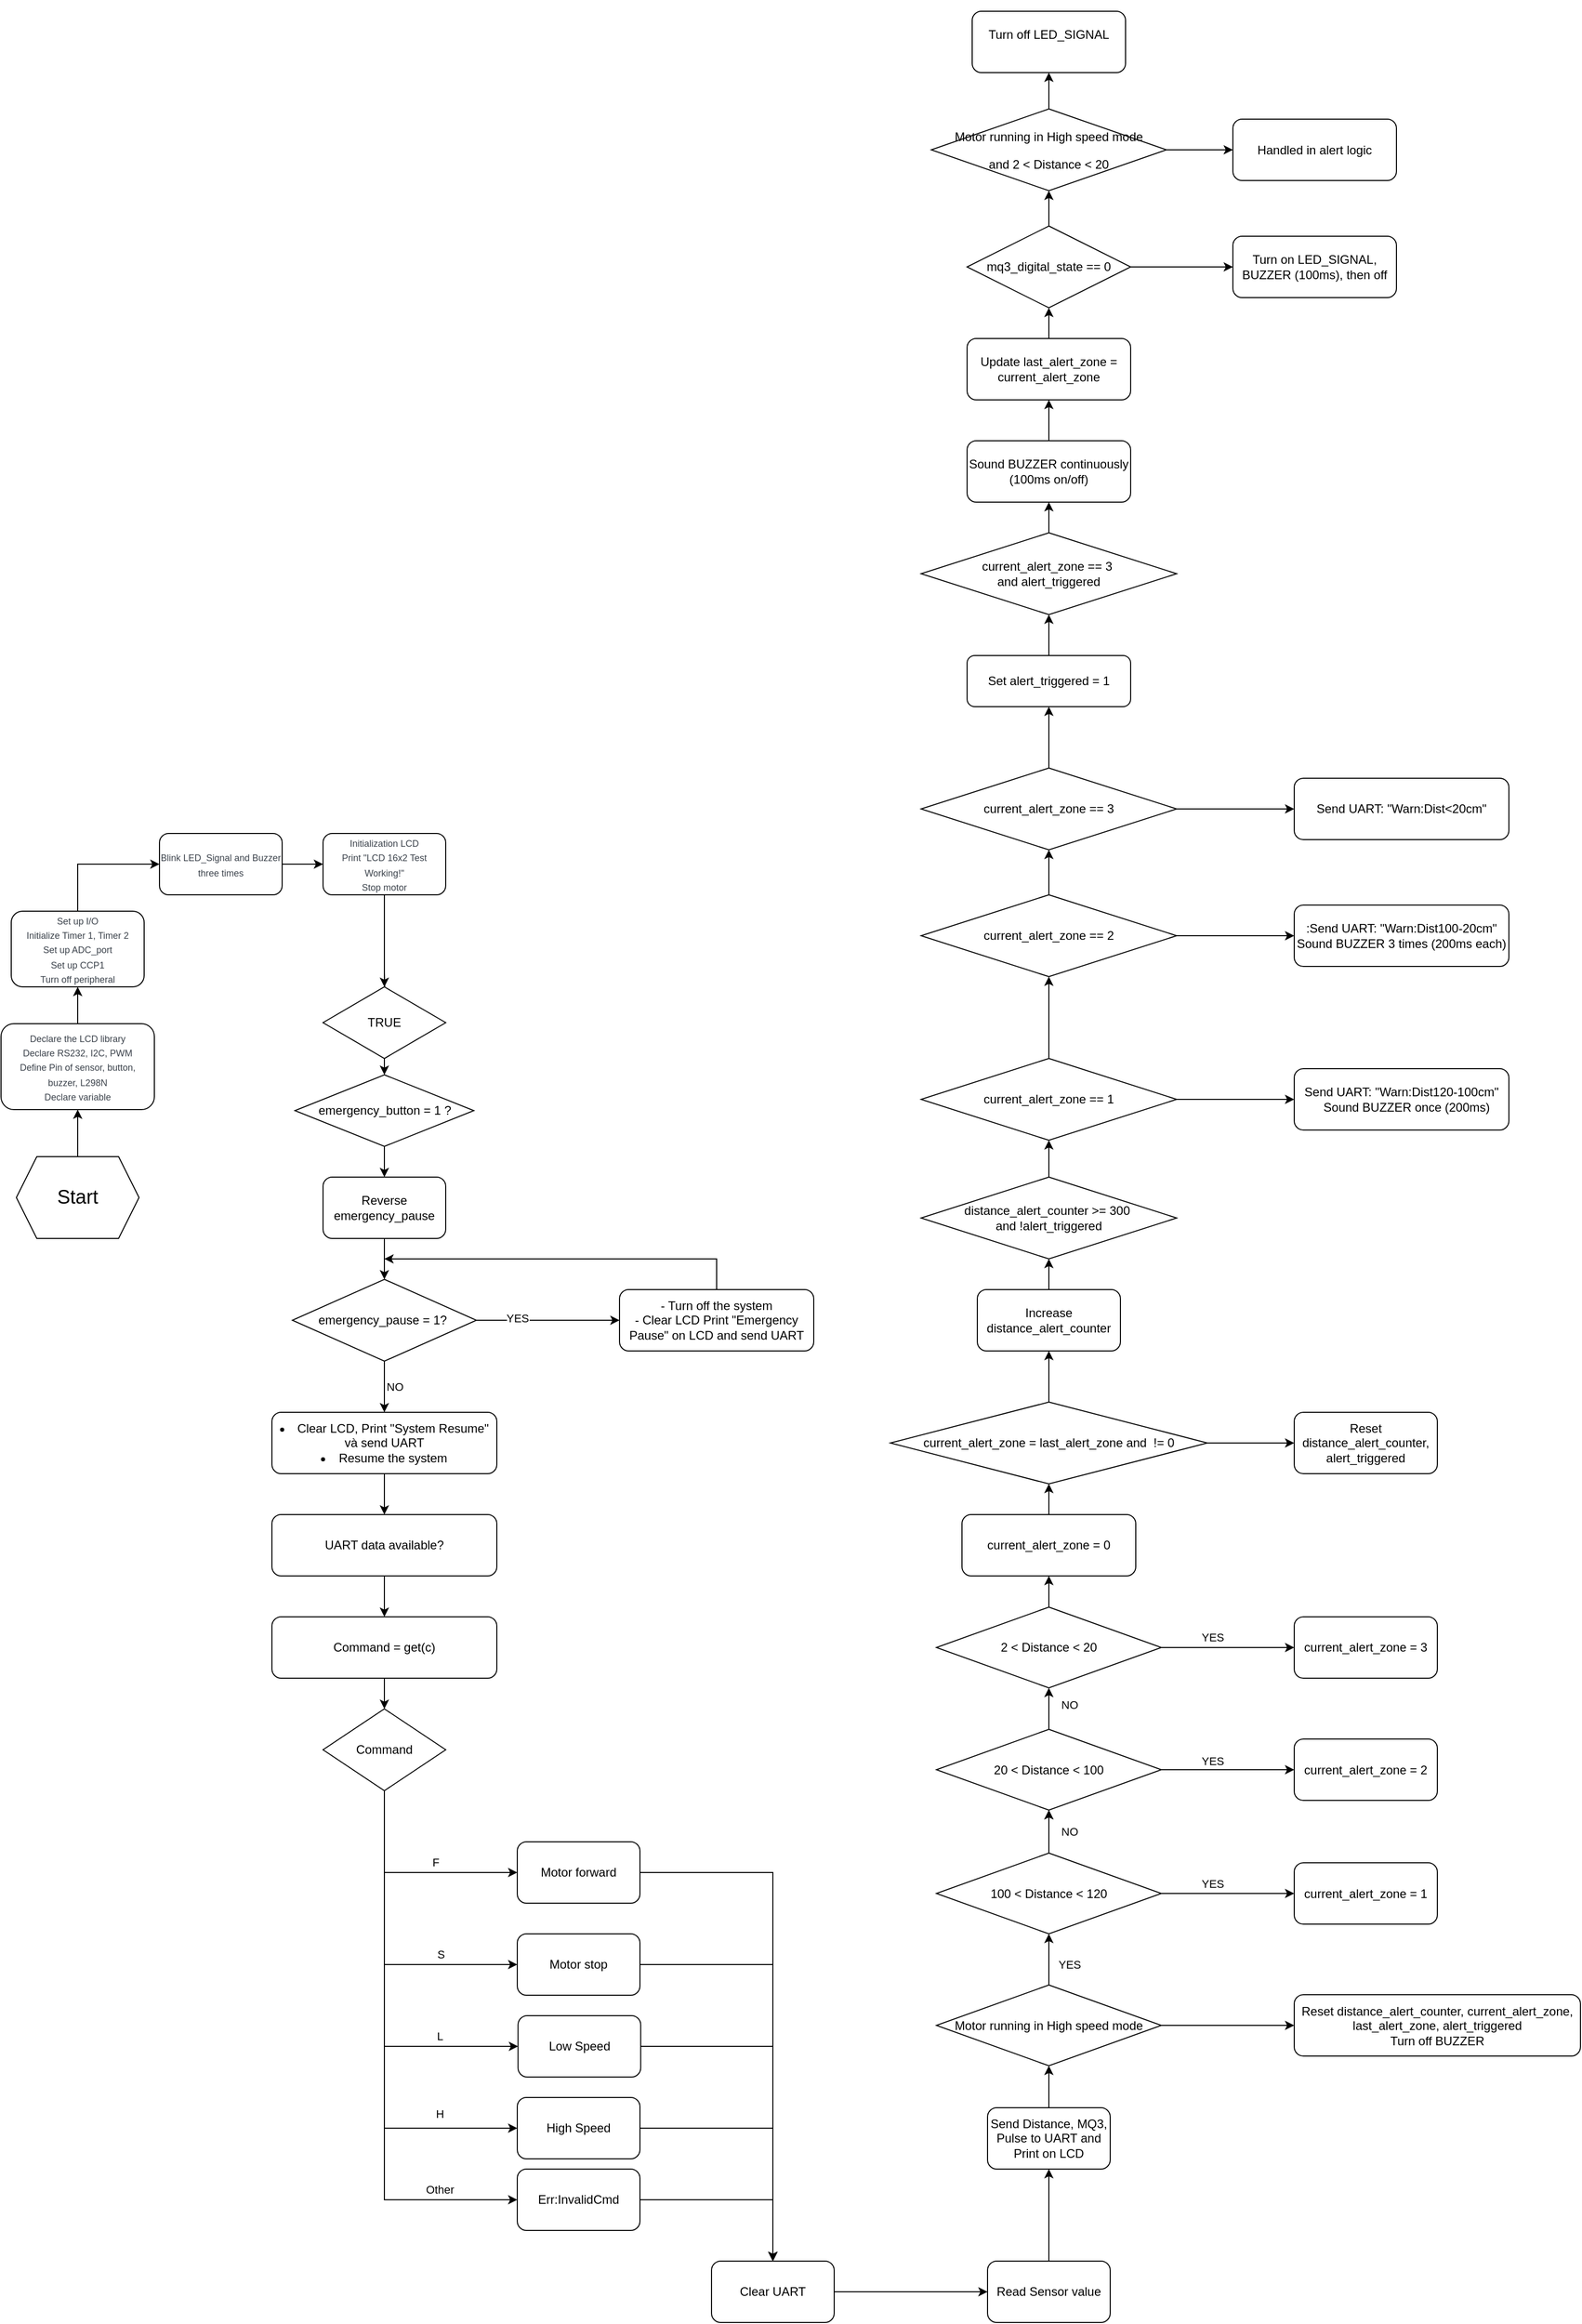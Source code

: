 <mxfile version="27.1.4">
  <diagram id="C5RBs43oDa-KdzZeNtuy" name="Page-1">
    <mxGraphModel dx="1273" dy="1756" grid="1" gridSize="10" guides="1" tooltips="1" connect="1" arrows="1" fold="1" page="1" pageScale="1" pageWidth="827" pageHeight="1169" math="0" shadow="0">
      <root>
        <mxCell id="WIyWlLk6GJQsqaUBKTNV-0" />
        <mxCell id="WIyWlLk6GJQsqaUBKTNV-1" parent="WIyWlLk6GJQsqaUBKTNV-0" />
        <mxCell id="knblfGrgIA1s73M3ITM0-8" value="" style="edgeStyle=orthogonalEdgeStyle;rounded=0;orthogonalLoop=1;jettySize=auto;html=1;" parent="WIyWlLk6GJQsqaUBKTNV-1" source="knblfGrgIA1s73M3ITM0-0" target="knblfGrgIA1s73M3ITM0-2" edge="1">
          <mxGeometry relative="1" as="geometry" />
        </mxCell>
        <mxCell id="knblfGrgIA1s73M3ITM0-0" value="&lt;font style=&quot;font-size: 19px;&quot;&gt;Start&lt;/font&gt;" style="shape=hexagon;perimeter=hexagonPerimeter2;whiteSpace=wrap;html=1;fixedSize=1;" parent="WIyWlLk6GJQsqaUBKTNV-1" vertex="1">
          <mxGeometry x="100" y="360" width="120" height="80" as="geometry" />
        </mxCell>
        <mxCell id="_NAADeI3S30oYF9qwLOf-25" value="" style="edgeStyle=orthogonalEdgeStyle;rounded=0;orthogonalLoop=1;jettySize=auto;html=1;" parent="WIyWlLk6GJQsqaUBKTNV-1" source="knblfGrgIA1s73M3ITM0-2" target="knblfGrgIA1s73M3ITM0-7" edge="1">
          <mxGeometry relative="1" as="geometry" />
        </mxCell>
        <mxCell id="knblfGrgIA1s73M3ITM0-2" value="&lt;span data-lucid-content=&quot;{&amp;quot;t&amp;quot;:&amp;quot;Declare the LCD library\nDeclare RS232, I2C, PWM\nDefine Pin of sensor, button,\nbuzzer, L298N\nDeclare variable&amp;quot;,&amp;quot;m&amp;quot;:[{&amp;quot;s&amp;quot;:0,&amp;quot;n&amp;quot;:&amp;quot;a&amp;quot;,&amp;quot;v&amp;quot;:&amp;quot;center&amp;quot;},{&amp;quot;s&amp;quot;:0,&amp;quot;n&amp;quot;:&amp;quot;p&amp;quot;,&amp;quot;v&amp;quot;:1.2},{&amp;quot;s&amp;quot;:0,&amp;quot;n&amp;quot;:&amp;quot;s&amp;quot;,&amp;quot;v&amp;quot;:22.444,&amp;quot;e&amp;quot;:108},{&amp;quot;s&amp;quot;:0,&amp;quot;n&amp;quot;:&amp;quot;fsp&amp;quot;,&amp;quot;v&amp;quot;:&amp;quot;ss_presetShapeStyle1_textStyle&amp;quot;,&amp;quot;e&amp;quot;:108},{&amp;quot;s&amp;quot;:0,&amp;quot;n&amp;quot;:&amp;quot;fsp2&amp;quot;,&amp;quot;v&amp;quot;:&amp;quot;ss_presetShapeStyle1_textStyle&amp;quot;,&amp;quot;e&amp;quot;:108},{&amp;quot;s&amp;quot;:24,&amp;quot;n&amp;quot;:&amp;quot;a&amp;quot;,&amp;quot;v&amp;quot;:&amp;quot;center&amp;quot;},{&amp;quot;s&amp;quot;:24,&amp;quot;n&amp;quot;:&amp;quot;p&amp;quot;,&amp;quot;v&amp;quot;:1.2},{&amp;quot;s&amp;quot;:48,&amp;quot;n&amp;quot;:&amp;quot;a&amp;quot;,&amp;quot;v&amp;quot;:&amp;quot;center&amp;quot;},{&amp;quot;s&amp;quot;:48,&amp;quot;n&amp;quot;:&amp;quot;p&amp;quot;,&amp;quot;v&amp;quot;:1.2},{&amp;quot;s&amp;quot;:78,&amp;quot;n&amp;quot;:&amp;quot;a&amp;quot;,&amp;quot;v&amp;quot;:&amp;quot;center&amp;quot;},{&amp;quot;s&amp;quot;:78,&amp;quot;n&amp;quot;:&amp;quot;p&amp;quot;,&amp;quot;v&amp;quot;:1.2},{&amp;quot;s&amp;quot;:92,&amp;quot;n&amp;quot;:&amp;quot;a&amp;quot;,&amp;quot;v&amp;quot;:&amp;quot;center&amp;quot;},{&amp;quot;s&amp;quot;:92,&amp;quot;n&amp;quot;:&amp;quot;p&amp;quot;,&amp;quot;v&amp;quot;:1.2}]}&quot; data-lucid-type=&quot;application/vnd.lucid.text&quot;&gt;&lt;font style=&quot;font-size: 9px;&quot;&gt;&lt;span style=&quot;color: rgb(58, 65, 74);&quot;&gt;Declare the LCD library&lt;br&gt;&lt;/span&gt;&lt;span style=&quot;color: rgb(58, 65, 74);&quot;&gt;Declare RS232, I2C, PWM&lt;br&gt;&lt;/span&gt;&lt;span style=&quot;color: rgb(58, 65, 74);&quot;&gt;Define Pin of sensor, button,&lt;br&gt;&lt;/span&gt;&lt;span style=&quot;color: rgb(58, 65, 74);&quot;&gt;buzzer, L298N&lt;br&gt;&lt;/span&gt;&lt;span style=&quot;color: rgb(58, 65, 74);&quot;&gt;Declare variable&lt;/span&gt;&lt;/font&gt;&lt;/span&gt;" style="rounded=1;whiteSpace=wrap;html=1;" parent="WIyWlLk6GJQsqaUBKTNV-1" vertex="1">
          <mxGeometry x="85" y="230" width="150" height="84" as="geometry" />
        </mxCell>
        <mxCell id="knblfGrgIA1s73M3ITM0-48" value="" style="edgeStyle=orthogonalEdgeStyle;rounded=0;orthogonalLoop=1;jettySize=auto;html=1;entryX=0;entryY=0.5;entryDx=0;entryDy=0;" parent="WIyWlLk6GJQsqaUBKTNV-1" source="knblfGrgIA1s73M3ITM0-7" target="knblfGrgIA1s73M3ITM0-15" edge="1">
          <mxGeometry relative="1" as="geometry">
            <mxPoint x="160" y="104" as="targetPoint" />
            <Array as="points">
              <mxPoint x="160" y="74" />
            </Array>
          </mxGeometry>
        </mxCell>
        <mxCell id="knblfGrgIA1s73M3ITM0-7" value="&lt;span data-lucid-content=&quot;{&amp;quot;t&amp;quot;:&amp;quot;Set up I/O\nInitialize Timer 1, Timer 2\nSet up ADC_port\nSet up CCP1\nTurn off peripheral&amp;quot;,&amp;quot;m&amp;quot;:[{&amp;quot;s&amp;quot;:0,&amp;quot;n&amp;quot;:&amp;quot;a&amp;quot;,&amp;quot;v&amp;quot;:&amp;quot;center&amp;quot;},{&amp;quot;s&amp;quot;:0,&amp;quot;n&amp;quot;:&amp;quot;p&amp;quot;,&amp;quot;v&amp;quot;:1.2},{&amp;quot;s&amp;quot;:11,&amp;quot;n&amp;quot;:&amp;quot;a&amp;quot;,&amp;quot;v&amp;quot;:&amp;quot;center&amp;quot;},{&amp;quot;s&amp;quot;:11,&amp;quot;n&amp;quot;:&amp;quot;p&amp;quot;,&amp;quot;v&amp;quot;:1.2},{&amp;quot;s&amp;quot;:39,&amp;quot;n&amp;quot;:&amp;quot;a&amp;quot;,&amp;quot;v&amp;quot;:&amp;quot;center&amp;quot;},{&amp;quot;s&amp;quot;:39,&amp;quot;n&amp;quot;:&amp;quot;p&amp;quot;,&amp;quot;v&amp;quot;:1.2},{&amp;quot;s&amp;quot;:55,&amp;quot;n&amp;quot;:&amp;quot;a&amp;quot;,&amp;quot;v&amp;quot;:&amp;quot;center&amp;quot;},{&amp;quot;s&amp;quot;:55,&amp;quot;n&amp;quot;:&amp;quot;p&amp;quot;,&amp;quot;v&amp;quot;:1.2},{&amp;quot;s&amp;quot;:67,&amp;quot;n&amp;quot;:&amp;quot;a&amp;quot;,&amp;quot;v&amp;quot;:&amp;quot;center&amp;quot;},{&amp;quot;s&amp;quot;:67,&amp;quot;n&amp;quot;:&amp;quot;p&amp;quot;,&amp;quot;v&amp;quot;:1.2},{&amp;quot;s&amp;quot;:0,&amp;quot;n&amp;quot;:&amp;quot;c&amp;quot;,&amp;quot;v&amp;quot;:&amp;quot;#3a414aff&amp;quot;,&amp;quot;e&amp;quot;:86},{&amp;quot;s&amp;quot;:0,&amp;quot;n&amp;quot;:&amp;quot;fsp&amp;quot;,&amp;quot;v&amp;quot;:&amp;quot;ss_presetShapeStyle1_textStyle&amp;quot;,&amp;quot;e&amp;quot;:86},{&amp;quot;s&amp;quot;:0,&amp;quot;n&amp;quot;:&amp;quot;s&amp;quot;,&amp;quot;v&amp;quot;:22.444,&amp;quot;e&amp;quot;:86}]}&quot; data-lucid-type=&quot;application/vnd.lucid.text&quot;&gt;&lt;font style=&quot;font-size: 9px;&quot;&gt;&lt;span style=&quot;color: rgb(58, 65, 74);&quot;&gt;Set up I/O&lt;br&gt;&lt;/span&gt;&lt;span style=&quot;color: rgb(58, 65, 74);&quot;&gt;Initialize Timer 1, Timer 2&lt;br&gt;&lt;/span&gt;&lt;span style=&quot;color: rgb(58, 65, 74);&quot;&gt;Set up ADC_port&lt;br&gt;&lt;/span&gt;&lt;span style=&quot;color: rgb(58, 65, 74);&quot;&gt;Set up CCP1&lt;br&gt;&lt;/span&gt;&lt;span style=&quot;color: rgb(58, 65, 74);&quot;&gt;Turn off peripheral&lt;/span&gt;&lt;/font&gt;&lt;/span&gt;" style="rounded=1;whiteSpace=wrap;html=1;" parent="WIyWlLk6GJQsqaUBKTNV-1" vertex="1">
          <mxGeometry x="95" y="120" width="130" height="74" as="geometry" />
        </mxCell>
        <mxCell id="knblfGrgIA1s73M3ITM0-50" value="" style="edgeStyle=orthogonalEdgeStyle;rounded=0;orthogonalLoop=1;jettySize=auto;html=1;" parent="WIyWlLk6GJQsqaUBKTNV-1" source="knblfGrgIA1s73M3ITM0-15" target="knblfGrgIA1s73M3ITM0-16" edge="1">
          <mxGeometry relative="1" as="geometry" />
        </mxCell>
        <mxCell id="knblfGrgIA1s73M3ITM0-15" value="&lt;span data-lucid-content=&quot;{&amp;quot;t&amp;quot;:&amp;quot;Blink LED_Signal and three times&amp;quot;,&amp;quot;m&amp;quot;:[{&amp;quot;s&amp;quot;:0,&amp;quot;n&amp;quot;:&amp;quot;p&amp;quot;,&amp;quot;v&amp;quot;:1.2},{&amp;quot;s&amp;quot;:0,&amp;quot;n&amp;quot;:&amp;quot;a&amp;quot;,&amp;quot;v&amp;quot;:&amp;quot;center&amp;quot;},{&amp;quot;s&amp;quot;:0,&amp;quot;n&amp;quot;:&amp;quot;s&amp;quot;,&amp;quot;v&amp;quot;:22.444,&amp;quot;e&amp;quot;:32},{&amp;quot;s&amp;quot;:0,&amp;quot;n&amp;quot;:&amp;quot;fsp&amp;quot;,&amp;quot;v&amp;quot;:&amp;quot;ss_presetShapeStyle1_textStyle&amp;quot;,&amp;quot;e&amp;quot;:32},{&amp;quot;s&amp;quot;:0,&amp;quot;n&amp;quot;:&amp;quot;fsp2&amp;quot;,&amp;quot;v&amp;quot;:&amp;quot;ss_presetShapeStyle1_textStyle&amp;quot;,&amp;quot;e&amp;quot;:32}]}&quot; data-lucid-type=&quot;application/vnd.lucid.text&quot;&gt;&lt;span style=&quot;color: rgb(58, 65, 74);&quot;&gt;&lt;font style=&quot;font-size: 9px;&quot;&gt;Blink LED_Signal and Buzzer three times&lt;/font&gt;&lt;/span&gt;&lt;/span&gt;" style="rounded=1;whiteSpace=wrap;html=1;" parent="WIyWlLk6GJQsqaUBKTNV-1" vertex="1">
          <mxGeometry x="240" y="44" width="120" height="60" as="geometry" />
        </mxCell>
        <mxCell id="hntqBbyRDv-MwokLAV71-1" value="" style="edgeStyle=orthogonalEdgeStyle;rounded=0;orthogonalLoop=1;jettySize=auto;html=1;" parent="WIyWlLk6GJQsqaUBKTNV-1" source="knblfGrgIA1s73M3ITM0-16" target="knblfGrgIA1s73M3ITM0-20" edge="1">
          <mxGeometry relative="1" as="geometry" />
        </mxCell>
        <mxCell id="knblfGrgIA1s73M3ITM0-16" value="&lt;span data-lucid-content=&quot;{&amp;quot;t&amp;quot;:&amp;quot;Initialization LCD\nPrint \&amp;quot;LCD 16x2 Test Working!\&amp;quot;&amp;quot;,&amp;quot;m&amp;quot;:[{&amp;quot;s&amp;quot;:0,&amp;quot;n&amp;quot;:&amp;quot;p&amp;quot;,&amp;quot;v&amp;quot;:1.2},{&amp;quot;s&amp;quot;:0,&amp;quot;n&amp;quot;:&amp;quot;a&amp;quot;,&amp;quot;v&amp;quot;:&amp;quot;center&amp;quot;},{&amp;quot;s&amp;quot;:0,&amp;quot;n&amp;quot;:&amp;quot;s&amp;quot;,&amp;quot;v&amp;quot;:22.444,&amp;quot;e&amp;quot;:49},{&amp;quot;s&amp;quot;:0,&amp;quot;n&amp;quot;:&amp;quot;fsp&amp;quot;,&amp;quot;v&amp;quot;:&amp;quot;ss_presetShapeStyle1_textStyle&amp;quot;,&amp;quot;e&amp;quot;:49},{&amp;quot;s&amp;quot;:0,&amp;quot;n&amp;quot;:&amp;quot;fsp2&amp;quot;,&amp;quot;v&amp;quot;:&amp;quot;ss_presetShapeStyle1_textStyle&amp;quot;,&amp;quot;e&amp;quot;:49},{&amp;quot;s&amp;quot;:19,&amp;quot;n&amp;quot;:&amp;quot;p&amp;quot;,&amp;quot;v&amp;quot;:1.2},{&amp;quot;s&amp;quot;:19,&amp;quot;n&amp;quot;:&amp;quot;a&amp;quot;,&amp;quot;v&amp;quot;:&amp;quot;center&amp;quot;}]}&quot; data-lucid-type=&quot;application/vnd.lucid.text&quot;&gt;&lt;font style=&quot;font-size: 9px;&quot;&gt;&lt;span style=&quot;color: rgb(58, 65, 74);&quot;&gt;Initialization LCD&lt;br&gt;&lt;/span&gt;&lt;span style=&quot;color: rgb(58, 65, 74);&quot;&gt;Print &quot;LCD 16x2 Test Working!&quot;&lt;br&gt;Stop motor&lt;/span&gt;&lt;/font&gt;&lt;/span&gt;" style="rounded=1;whiteSpace=wrap;html=1;" parent="WIyWlLk6GJQsqaUBKTNV-1" vertex="1">
          <mxGeometry x="400" y="44" width="120" height="60" as="geometry" />
        </mxCell>
        <mxCell id="knblfGrgIA1s73M3ITM0-52" value="" style="edgeStyle=orthogonalEdgeStyle;rounded=0;orthogonalLoop=1;jettySize=auto;html=1;" parent="WIyWlLk6GJQsqaUBKTNV-1" target="knblfGrgIA1s73M3ITM0-20" edge="1">
          <mxGeometry relative="1" as="geometry">
            <mxPoint x="460" y="180" as="sourcePoint" />
          </mxGeometry>
        </mxCell>
        <mxCell id="buGVn9j9YcIkH5qX3WIc-5" style="edgeStyle=orthogonalEdgeStyle;rounded=0;orthogonalLoop=1;jettySize=auto;html=1;exitX=0.5;exitY=1;exitDx=0;exitDy=0;entryX=0.5;entryY=0;entryDx=0;entryDy=0;" edge="1" parent="WIyWlLk6GJQsqaUBKTNV-1" source="knblfGrgIA1s73M3ITM0-20" target="hntqBbyRDv-MwokLAV71-4">
          <mxGeometry relative="1" as="geometry" />
        </mxCell>
        <mxCell id="knblfGrgIA1s73M3ITM0-20" value="TRUE" style="rhombus;whiteSpace=wrap;html=1;" parent="WIyWlLk6GJQsqaUBKTNV-1" vertex="1">
          <mxGeometry x="400" y="194" width="120" height="70" as="geometry" />
        </mxCell>
        <mxCell id="buGVn9j9YcIkH5qX3WIc-15" value="" style="edgeStyle=orthogonalEdgeStyle;rounded=0;orthogonalLoop=1;jettySize=auto;html=1;" edge="1" parent="WIyWlLk6GJQsqaUBKTNV-1" source="knblfGrgIA1s73M3ITM0-23" target="knblfGrgIA1s73M3ITM0-24">
          <mxGeometry relative="1" as="geometry" />
        </mxCell>
        <mxCell id="knblfGrgIA1s73M3ITM0-23" value="Command = get(c)" style="rounded=1;whiteSpace=wrap;html=1;" parent="WIyWlLk6GJQsqaUBKTNV-1" vertex="1">
          <mxGeometry x="350" y="810" width="220" height="60" as="geometry" />
        </mxCell>
        <mxCell id="knblfGrgIA1s73M3ITM0-32" style="edgeStyle=orthogonalEdgeStyle;rounded=0;orthogonalLoop=1;jettySize=auto;html=1;exitX=0.5;exitY=1;exitDx=0;exitDy=0;entryX=0;entryY=0.5;entryDx=0;entryDy=0;" parent="WIyWlLk6GJQsqaUBKTNV-1" source="knblfGrgIA1s73M3ITM0-24" target="knblfGrgIA1s73M3ITM0-25" edge="1">
          <mxGeometry relative="1" as="geometry">
            <Array as="points">
              <mxPoint x="460" y="1060" />
            </Array>
          </mxGeometry>
        </mxCell>
        <mxCell id="_NAADeI3S30oYF9qwLOf-9" value="F" style="edgeLabel;html=1;align=center;verticalAlign=middle;resizable=0;points=[];" parent="knblfGrgIA1s73M3ITM0-32" vertex="1" connectable="0">
          <mxGeometry x="-0.163" y="-1" relative="1" as="geometry">
            <mxPoint x="42" y="-11" as="offset" />
          </mxGeometry>
        </mxCell>
        <mxCell id="knblfGrgIA1s73M3ITM0-36" style="edgeStyle=orthogonalEdgeStyle;rounded=0;orthogonalLoop=1;jettySize=auto;html=1;entryX=0;entryY=0.5;entryDx=0;entryDy=0;" parent="WIyWlLk6GJQsqaUBKTNV-1" source="knblfGrgIA1s73M3ITM0-24" target="knblfGrgIA1s73M3ITM0-27" edge="1">
          <mxGeometry relative="1" as="geometry">
            <Array as="points">
              <mxPoint x="460" y="1150" />
            </Array>
          </mxGeometry>
        </mxCell>
        <mxCell id="_NAADeI3S30oYF9qwLOf-11" value="S" style="edgeLabel;html=1;align=center;verticalAlign=middle;resizable=0;points=[];" parent="knblfGrgIA1s73M3ITM0-36" vertex="1" connectable="0">
          <mxGeometry x="0.554" relative="1" as="geometry">
            <mxPoint x="-8" y="-10" as="offset" />
          </mxGeometry>
        </mxCell>
        <mxCell id="knblfGrgIA1s73M3ITM0-37" style="edgeStyle=orthogonalEdgeStyle;rounded=0;orthogonalLoop=1;jettySize=auto;html=1;entryX=0;entryY=0.5;entryDx=0;entryDy=0;" parent="WIyWlLk6GJQsqaUBKTNV-1" source="knblfGrgIA1s73M3ITM0-24" target="knblfGrgIA1s73M3ITM0-28" edge="1">
          <mxGeometry relative="1" as="geometry">
            <Array as="points">
              <mxPoint x="460" y="1230" />
            </Array>
          </mxGeometry>
        </mxCell>
        <mxCell id="_NAADeI3S30oYF9qwLOf-12" value="L" style="edgeLabel;html=1;align=center;verticalAlign=middle;resizable=0;points=[];" parent="knblfGrgIA1s73M3ITM0-37" vertex="1" connectable="0">
          <mxGeometry x="0.666" y="-1" relative="1" as="geometry">
            <mxPoint x="-13" y="-11" as="offset" />
          </mxGeometry>
        </mxCell>
        <mxCell id="knblfGrgIA1s73M3ITM0-39" style="edgeStyle=orthogonalEdgeStyle;rounded=0;orthogonalLoop=1;jettySize=auto;html=1;entryX=0;entryY=0.5;entryDx=0;entryDy=0;" parent="WIyWlLk6GJQsqaUBKTNV-1" source="knblfGrgIA1s73M3ITM0-24" target="knblfGrgIA1s73M3ITM0-29" edge="1">
          <mxGeometry relative="1" as="geometry">
            <Array as="points">
              <mxPoint x="460" y="1310" />
              <mxPoint x="590" y="1310" />
            </Array>
          </mxGeometry>
        </mxCell>
        <mxCell id="_NAADeI3S30oYF9qwLOf-13" value="H" style="edgeLabel;html=1;align=center;verticalAlign=middle;resizable=0;points=[];" parent="knblfGrgIA1s73M3ITM0-39" vertex="1" connectable="0">
          <mxGeometry x="0.73" y="-1" relative="1" as="geometry">
            <mxPoint x="-14" y="-15" as="offset" />
          </mxGeometry>
        </mxCell>
        <mxCell id="knblfGrgIA1s73M3ITM0-40" style="edgeStyle=orthogonalEdgeStyle;rounded=0;orthogonalLoop=1;jettySize=auto;html=1;entryX=0;entryY=0.5;entryDx=0;entryDy=0;" parent="WIyWlLk6GJQsqaUBKTNV-1" source="knblfGrgIA1s73M3ITM0-24" target="knblfGrgIA1s73M3ITM0-30" edge="1">
          <mxGeometry relative="1" as="geometry">
            <Array as="points">
              <mxPoint x="460" y="1380" />
              <mxPoint x="590" y="1380" />
            </Array>
          </mxGeometry>
        </mxCell>
        <mxCell id="_NAADeI3S30oYF9qwLOf-14" value="Other" style="edgeLabel;html=1;align=center;verticalAlign=middle;resizable=0;points=[];" parent="knblfGrgIA1s73M3ITM0-40" vertex="1" connectable="0">
          <mxGeometry x="0.71" y="-4" relative="1" as="geometry">
            <mxPoint x="1" y="-14" as="offset" />
          </mxGeometry>
        </mxCell>
        <mxCell id="knblfGrgIA1s73M3ITM0-24" value="Command" style="rhombus;whiteSpace=wrap;html=1;" parent="WIyWlLk6GJQsqaUBKTNV-1" vertex="1">
          <mxGeometry x="400" y="900" width="120" height="80" as="geometry" />
        </mxCell>
        <mxCell id="knblfGrgIA1s73M3ITM0-42" style="edgeStyle=orthogonalEdgeStyle;rounded=0;orthogonalLoop=1;jettySize=auto;html=1;entryX=0.5;entryY=0;entryDx=0;entryDy=0;" parent="WIyWlLk6GJQsqaUBKTNV-1" source="knblfGrgIA1s73M3ITM0-25" target="knblfGrgIA1s73M3ITM0-41" edge="1">
          <mxGeometry relative="1" as="geometry" />
        </mxCell>
        <mxCell id="knblfGrgIA1s73M3ITM0-25" value="Motor forward" style="rounded=1;whiteSpace=wrap;html=1;" parent="WIyWlLk6GJQsqaUBKTNV-1" vertex="1">
          <mxGeometry x="590" y="1030" width="120" height="60" as="geometry" />
        </mxCell>
        <mxCell id="knblfGrgIA1s73M3ITM0-44" style="edgeStyle=orthogonalEdgeStyle;rounded=0;orthogonalLoop=1;jettySize=auto;html=1;entryX=0.5;entryY=0;entryDx=0;entryDy=0;" parent="WIyWlLk6GJQsqaUBKTNV-1" source="knblfGrgIA1s73M3ITM0-27" target="knblfGrgIA1s73M3ITM0-41" edge="1">
          <mxGeometry relative="1" as="geometry" />
        </mxCell>
        <mxCell id="knblfGrgIA1s73M3ITM0-27" value="Motor stop" style="rounded=1;whiteSpace=wrap;html=1;" parent="WIyWlLk6GJQsqaUBKTNV-1" vertex="1">
          <mxGeometry x="590" y="1120" width="120" height="60" as="geometry" />
        </mxCell>
        <mxCell id="_NAADeI3S30oYF9qwLOf-21" style="edgeStyle=orthogonalEdgeStyle;rounded=0;orthogonalLoop=1;jettySize=auto;html=1;exitX=1;exitY=0.5;exitDx=0;exitDy=0;" parent="WIyWlLk6GJQsqaUBKTNV-1" source="knblfGrgIA1s73M3ITM0-28" target="knblfGrgIA1s73M3ITM0-41" edge="1">
          <mxGeometry relative="1" as="geometry">
            <mxPoint x="840" y="1420" as="targetPoint" />
          </mxGeometry>
        </mxCell>
        <mxCell id="knblfGrgIA1s73M3ITM0-28" value="Low Speed" style="rounded=1;whiteSpace=wrap;html=1;" parent="WIyWlLk6GJQsqaUBKTNV-1" vertex="1">
          <mxGeometry x="590.75" y="1200" width="120" height="60" as="geometry" />
        </mxCell>
        <mxCell id="knblfGrgIA1s73M3ITM0-46" style="edgeStyle=orthogonalEdgeStyle;rounded=0;orthogonalLoop=1;jettySize=auto;html=1;entryX=0.5;entryY=0;entryDx=0;entryDy=0;" parent="WIyWlLk6GJQsqaUBKTNV-1" source="knblfGrgIA1s73M3ITM0-29" target="knblfGrgIA1s73M3ITM0-41" edge="1">
          <mxGeometry relative="1" as="geometry" />
        </mxCell>
        <mxCell id="knblfGrgIA1s73M3ITM0-29" value="High Speed" style="rounded=1;whiteSpace=wrap;html=1;" parent="WIyWlLk6GJQsqaUBKTNV-1" vertex="1">
          <mxGeometry x="590" y="1280" width="120" height="60" as="geometry" />
        </mxCell>
        <mxCell id="_NAADeI3S30oYF9qwLOf-22" style="edgeStyle=orthogonalEdgeStyle;rounded=0;orthogonalLoop=1;jettySize=auto;html=1;entryX=0.5;entryY=0;entryDx=0;entryDy=0;" parent="WIyWlLk6GJQsqaUBKTNV-1" source="knblfGrgIA1s73M3ITM0-30" target="knblfGrgIA1s73M3ITM0-41" edge="1">
          <mxGeometry relative="1" as="geometry">
            <mxPoint x="840" y="1420" as="targetPoint" />
            <Array as="points">
              <mxPoint x="840" y="1380" />
            </Array>
          </mxGeometry>
        </mxCell>
        <mxCell id="knblfGrgIA1s73M3ITM0-30" value="Err:InvalidCmd" style="rounded=1;whiteSpace=wrap;html=1;" parent="WIyWlLk6GJQsqaUBKTNV-1" vertex="1">
          <mxGeometry x="590" y="1350" width="120" height="60" as="geometry" />
        </mxCell>
        <mxCell id="buGVn9j9YcIkH5qX3WIc-16" value="" style="edgeStyle=orthogonalEdgeStyle;rounded=0;orthogonalLoop=1;jettySize=auto;html=1;" edge="1" parent="WIyWlLk6GJQsqaUBKTNV-1" source="knblfGrgIA1s73M3ITM0-41" target="knblfGrgIA1s73M3ITM0-56">
          <mxGeometry relative="1" as="geometry" />
        </mxCell>
        <mxCell id="knblfGrgIA1s73M3ITM0-41" value="Clear UART" style="rounded=1;whiteSpace=wrap;html=1;" parent="WIyWlLk6GJQsqaUBKTNV-1" vertex="1">
          <mxGeometry x="780" y="1440" width="120" height="60" as="geometry" />
        </mxCell>
        <mxCell id="buGVn9j9YcIkH5qX3WIc-17" value="" style="edgeStyle=orthogonalEdgeStyle;rounded=0;orthogonalLoop=1;jettySize=auto;html=1;" edge="1" parent="WIyWlLk6GJQsqaUBKTNV-1" source="knblfGrgIA1s73M3ITM0-56" target="MECVlYbCM5brJ3BuSjMC-4">
          <mxGeometry relative="1" as="geometry" />
        </mxCell>
        <mxCell id="knblfGrgIA1s73M3ITM0-56" value="Read Sensor value" style="rounded=1;whiteSpace=wrap;html=1;" parent="WIyWlLk6GJQsqaUBKTNV-1" vertex="1">
          <mxGeometry x="1050" y="1440" width="120" height="60" as="geometry" />
        </mxCell>
        <mxCell id="buGVn9j9YcIkH5qX3WIc-19" value="" style="edgeStyle=orthogonalEdgeStyle;rounded=0;orthogonalLoop=1;jettySize=auto;html=1;" edge="1" parent="WIyWlLk6GJQsqaUBKTNV-1" source="MECVlYbCM5brJ3BuSjMC-4" target="buGVn9j9YcIkH5qX3WIc-18">
          <mxGeometry relative="1" as="geometry" />
        </mxCell>
        <mxCell id="MECVlYbCM5brJ3BuSjMC-4" value="Send Distance,&amp;nbsp;&lt;span style=&quot;background-color: transparent; color: light-dark(rgb(0, 0, 0), rgb(255, 255, 255));&quot;&gt;MQ3, Pulse to UART and Print on LCD&lt;/span&gt;" style="rounded=1;whiteSpace=wrap;html=1;" parent="WIyWlLk6GJQsqaUBKTNV-1" vertex="1">
          <mxGeometry x="1050" y="1290" width="120" height="60" as="geometry" />
        </mxCell>
        <mxCell id="_NAADeI3S30oYF9qwLOf-35" style="edgeStyle=orthogonalEdgeStyle;rounded=0;orthogonalLoop=1;jettySize=auto;html=1;" parent="WIyWlLk6GJQsqaUBKTNV-1" source="_NAADeI3S30oYF9qwLOf-26" target="_NAADeI3S30oYF9qwLOf-33" edge="1">
          <mxGeometry relative="1" as="geometry" />
        </mxCell>
        <mxCell id="hntqBbyRDv-MwokLAV71-2" value="YES" style="edgeLabel;html=1;align=center;verticalAlign=middle;resizable=0;points=[];" parent="_NAADeI3S30oYF9qwLOf-35" vertex="1" connectable="0">
          <mxGeometry x="-0.439" y="2" relative="1" as="geometry">
            <mxPoint as="offset" />
          </mxGeometry>
        </mxCell>
        <mxCell id="buGVn9j9YcIkH5qX3WIc-4" style="edgeStyle=orthogonalEdgeStyle;rounded=0;orthogonalLoop=1;jettySize=auto;html=1;exitX=0.5;exitY=1;exitDx=0;exitDy=0;entryX=0.5;entryY=0;entryDx=0;entryDy=0;" edge="1" parent="WIyWlLk6GJQsqaUBKTNV-1" source="_NAADeI3S30oYF9qwLOf-26" target="_NAADeI3S30oYF9qwLOf-38">
          <mxGeometry relative="1" as="geometry" />
        </mxCell>
        <mxCell id="buGVn9j9YcIkH5qX3WIc-8" value="NO" style="edgeLabel;html=1;align=center;verticalAlign=middle;resizable=0;points=[];" vertex="1" connectable="0" parent="buGVn9j9YcIkH5qX3WIc-4">
          <mxGeometry x="-0.16" relative="1" as="geometry">
            <mxPoint x="10" y="4" as="offset" />
          </mxGeometry>
        </mxCell>
        <mxCell id="_NAADeI3S30oYF9qwLOf-26" value="&lt;div&gt;emergency_pause = 1?&amp;nbsp;&lt;/div&gt;" style="rhombus;whiteSpace=wrap;html=1;" parent="WIyWlLk6GJQsqaUBKTNV-1" vertex="1">
          <mxGeometry x="370" y="480" width="180" height="80" as="geometry" />
        </mxCell>
        <mxCell id="buGVn9j9YcIkH5qX3WIc-7" style="edgeStyle=orthogonalEdgeStyle;rounded=0;orthogonalLoop=1;jettySize=auto;html=1;exitX=0.5;exitY=0;exitDx=0;exitDy=0;" edge="1" parent="WIyWlLk6GJQsqaUBKTNV-1" source="_NAADeI3S30oYF9qwLOf-33">
          <mxGeometry relative="1" as="geometry">
            <mxPoint x="460" y="460" as="targetPoint" />
            <Array as="points">
              <mxPoint x="785" y="460" />
            </Array>
          </mxGeometry>
        </mxCell>
        <mxCell id="_NAADeI3S30oYF9qwLOf-33" value="&lt;div&gt;- Turn off the system&lt;br&gt;- Clear LCD Print &quot;Emergency Pause&quot; on LCD and send UART&lt;/div&gt;" style="rounded=1;whiteSpace=wrap;html=1;" parent="WIyWlLk6GJQsqaUBKTNV-1" vertex="1">
          <mxGeometry x="690" y="490" width="190" height="60" as="geometry" />
        </mxCell>
        <mxCell id="buGVn9j9YcIkH5qX3WIc-12" value="" style="edgeStyle=orthogonalEdgeStyle;rounded=0;orthogonalLoop=1;jettySize=auto;html=1;" edge="1" parent="WIyWlLk6GJQsqaUBKTNV-1" source="_NAADeI3S30oYF9qwLOf-38" target="buGVn9j9YcIkH5qX3WIc-11">
          <mxGeometry relative="1" as="geometry" />
        </mxCell>
        <mxCell id="_NAADeI3S30oYF9qwLOf-38" value="&lt;li class=&quot;break-words&quot;&gt;Clear LCD, Print &quot;System Resume&quot; và send UART&lt;/li&gt;&lt;li class=&quot;break-words&quot;&gt;Resume the system&lt;/li&gt;" style="rounded=1;whiteSpace=wrap;html=1;" parent="WIyWlLk6GJQsqaUBKTNV-1" vertex="1">
          <mxGeometry x="350" y="610" width="220" height="60" as="geometry" />
        </mxCell>
        <mxCell id="hntqBbyRDv-MwokLAV71-0" style="edgeStyle=orthogonalEdgeStyle;rounded=0;orthogonalLoop=1;jettySize=auto;html=1;exitX=0.5;exitY=1;exitDx=0;exitDy=0;" parent="WIyWlLk6GJQsqaUBKTNV-1" source="knblfGrgIA1s73M3ITM0-16" target="knblfGrgIA1s73M3ITM0-16" edge="1">
          <mxGeometry relative="1" as="geometry" />
        </mxCell>
        <mxCell id="buGVn9j9YcIkH5qX3WIc-2" style="edgeStyle=orthogonalEdgeStyle;rounded=0;orthogonalLoop=1;jettySize=auto;html=1;exitX=0.5;exitY=1;exitDx=0;exitDy=0;entryX=0.5;entryY=0;entryDx=0;entryDy=0;" edge="1" parent="WIyWlLk6GJQsqaUBKTNV-1" source="hntqBbyRDv-MwokLAV71-4" target="buGVn9j9YcIkH5qX3WIc-1">
          <mxGeometry relative="1" as="geometry" />
        </mxCell>
        <mxCell id="hntqBbyRDv-MwokLAV71-4" value="emergency_button = 1 ?" style="rhombus;whiteSpace=wrap;html=1;" parent="WIyWlLk6GJQsqaUBKTNV-1" vertex="1">
          <mxGeometry x="372.5" y="280" width="175" height="70" as="geometry" />
        </mxCell>
        <mxCell id="buGVn9j9YcIkH5qX3WIc-3" style="edgeStyle=orthogonalEdgeStyle;rounded=0;orthogonalLoop=1;jettySize=auto;html=1;exitX=0.5;exitY=1;exitDx=0;exitDy=0;entryX=0.5;entryY=0;entryDx=0;entryDy=0;" edge="1" parent="WIyWlLk6GJQsqaUBKTNV-1" source="buGVn9j9YcIkH5qX3WIc-1" target="_NAADeI3S30oYF9qwLOf-26">
          <mxGeometry relative="1" as="geometry" />
        </mxCell>
        <mxCell id="buGVn9j9YcIkH5qX3WIc-1" value="Reverse emergency_pause" style="rounded=1;whiteSpace=wrap;html=1;" vertex="1" parent="WIyWlLk6GJQsqaUBKTNV-1">
          <mxGeometry x="400" y="380" width="120" height="60" as="geometry" />
        </mxCell>
        <mxCell id="buGVn9j9YcIkH5qX3WIc-14" value="" style="edgeStyle=orthogonalEdgeStyle;rounded=0;orthogonalLoop=1;jettySize=auto;html=1;" edge="1" parent="WIyWlLk6GJQsqaUBKTNV-1" source="buGVn9j9YcIkH5qX3WIc-11" target="knblfGrgIA1s73M3ITM0-23">
          <mxGeometry relative="1" as="geometry" />
        </mxCell>
        <mxCell id="buGVn9j9YcIkH5qX3WIc-11" value="&lt;p style=&quot;white-space-collapse: preserve;&quot; dir=&quot;auto&quot;&gt;UART data available?&lt;/p&gt;" style="whiteSpace=wrap;html=1;rounded=1;" vertex="1" parent="WIyWlLk6GJQsqaUBKTNV-1">
          <mxGeometry x="350" y="710" width="220" height="60" as="geometry" />
        </mxCell>
        <mxCell id="buGVn9j9YcIkH5qX3WIc-22" value="" style="edgeStyle=orthogonalEdgeStyle;rounded=0;orthogonalLoop=1;jettySize=auto;html=1;" edge="1" parent="WIyWlLk6GJQsqaUBKTNV-1" source="buGVn9j9YcIkH5qX3WIc-18" target="buGVn9j9YcIkH5qX3WIc-21">
          <mxGeometry relative="1" as="geometry" />
        </mxCell>
        <mxCell id="buGVn9j9YcIkH5qX3WIc-34" value="YES" style="edgeLabel;html=1;align=center;verticalAlign=middle;resizable=0;points=[];" vertex="1" connectable="0" parent="buGVn9j9YcIkH5qX3WIc-22">
          <mxGeometry x="-0.008" y="3" relative="1" as="geometry">
            <mxPoint x="23" y="5" as="offset" />
          </mxGeometry>
        </mxCell>
        <mxCell id="buGVn9j9YcIkH5qX3WIc-80" value="" style="edgeStyle=orthogonalEdgeStyle;rounded=0;orthogonalLoop=1;jettySize=auto;html=1;" edge="1" parent="WIyWlLk6GJQsqaUBKTNV-1" source="buGVn9j9YcIkH5qX3WIc-18" target="buGVn9j9YcIkH5qX3WIc-79">
          <mxGeometry relative="1" as="geometry" />
        </mxCell>
        <mxCell id="buGVn9j9YcIkH5qX3WIc-18" value="Motor running in High speed mode" style="rhombus;whiteSpace=wrap;html=1;" vertex="1" parent="WIyWlLk6GJQsqaUBKTNV-1">
          <mxGeometry x="1000" y="1170" width="220" height="79" as="geometry" />
        </mxCell>
        <mxCell id="buGVn9j9YcIkH5qX3WIc-24" value="" style="edgeStyle=orthogonalEdgeStyle;rounded=0;orthogonalLoop=1;jettySize=auto;html=1;" edge="1" parent="WIyWlLk6GJQsqaUBKTNV-1" source="buGVn9j9YcIkH5qX3WIc-21" target="buGVn9j9YcIkH5qX3WIc-23">
          <mxGeometry relative="1" as="geometry" />
        </mxCell>
        <mxCell id="buGVn9j9YcIkH5qX3WIc-35" value="NO" style="edgeLabel;html=1;align=center;verticalAlign=middle;resizable=0;points=[];" vertex="1" connectable="0" parent="buGVn9j9YcIkH5qX3WIc-24">
          <mxGeometry x="-0.248" y="1" relative="1" as="geometry">
            <mxPoint x="21" y="-5" as="offset" />
          </mxGeometry>
        </mxCell>
        <mxCell id="buGVn9j9YcIkH5qX3WIc-28" value="" style="edgeStyle=orthogonalEdgeStyle;rounded=0;orthogonalLoop=1;jettySize=auto;html=1;" edge="1" parent="WIyWlLk6GJQsqaUBKTNV-1" source="buGVn9j9YcIkH5qX3WIc-21" target="buGVn9j9YcIkH5qX3WIc-27">
          <mxGeometry relative="1" as="geometry" />
        </mxCell>
        <mxCell id="buGVn9j9YcIkH5qX3WIc-38" value="YES" style="edgeLabel;html=1;align=center;verticalAlign=middle;resizable=0;points=[];" vertex="1" connectable="0" parent="buGVn9j9YcIkH5qX3WIc-28">
          <mxGeometry x="0.049" y="3" relative="1" as="geometry">
            <mxPoint x="-18" y="-7" as="offset" />
          </mxGeometry>
        </mxCell>
        <mxCell id="buGVn9j9YcIkH5qX3WIc-36" value="" style="edgeStyle=orthogonalEdgeStyle;rounded=0;orthogonalLoop=1;jettySize=auto;html=1;" edge="1" parent="WIyWlLk6GJQsqaUBKTNV-1" source="buGVn9j9YcIkH5qX3WIc-21" target="buGVn9j9YcIkH5qX3WIc-23">
          <mxGeometry relative="1" as="geometry" />
        </mxCell>
        <mxCell id="buGVn9j9YcIkH5qX3WIc-21" value="&lt;p style=&quot;white-space-collapse: preserve;&quot; dir=&quot;auto&quot;&gt;100 &amp;lt; Distance &amp;lt; 120&lt;/p&gt;" style="rhombus;whiteSpace=wrap;html=1;" vertex="1" parent="WIyWlLk6GJQsqaUBKTNV-1">
          <mxGeometry x="1000" y="1041" width="220" height="79" as="geometry" />
        </mxCell>
        <mxCell id="buGVn9j9YcIkH5qX3WIc-26" value="" style="edgeStyle=orthogonalEdgeStyle;rounded=0;orthogonalLoop=1;jettySize=auto;html=1;" edge="1" parent="WIyWlLk6GJQsqaUBKTNV-1" source="buGVn9j9YcIkH5qX3WIc-23" target="buGVn9j9YcIkH5qX3WIc-25">
          <mxGeometry relative="1" as="geometry" />
        </mxCell>
        <mxCell id="buGVn9j9YcIkH5qX3WIc-37" value="NO" style="edgeLabel;html=1;align=center;verticalAlign=middle;resizable=0;points=[];" vertex="1" connectable="0" parent="buGVn9j9YcIkH5qX3WIc-26">
          <mxGeometry x="0.175" relative="1" as="geometry">
            <mxPoint x="20" as="offset" />
          </mxGeometry>
        </mxCell>
        <mxCell id="buGVn9j9YcIkH5qX3WIc-30" value="" style="edgeStyle=orthogonalEdgeStyle;rounded=0;orthogonalLoop=1;jettySize=auto;html=1;" edge="1" parent="WIyWlLk6GJQsqaUBKTNV-1" source="buGVn9j9YcIkH5qX3WIc-23" target="buGVn9j9YcIkH5qX3WIc-29">
          <mxGeometry relative="1" as="geometry" />
        </mxCell>
        <mxCell id="buGVn9j9YcIkH5qX3WIc-39" value="YES" style="edgeLabel;html=1;align=center;verticalAlign=middle;resizable=0;points=[];" vertex="1" connectable="0" parent="buGVn9j9YcIkH5qX3WIc-30">
          <mxGeometry x="-0.12" y="2" relative="1" as="geometry">
            <mxPoint x="-7" y="-7" as="offset" />
          </mxGeometry>
        </mxCell>
        <mxCell id="buGVn9j9YcIkH5qX3WIc-23" value="&lt;p style=&quot;white-space-collapse: preserve;&quot; dir=&quot;auto&quot;&gt;20 &amp;lt; Distance &amp;lt; 100&lt;/p&gt;" style="rhombus;whiteSpace=wrap;html=1;" vertex="1" parent="WIyWlLk6GJQsqaUBKTNV-1">
          <mxGeometry x="1000" y="920" width="220" height="79" as="geometry" />
        </mxCell>
        <mxCell id="buGVn9j9YcIkH5qX3WIc-33" value="" style="edgeStyle=orthogonalEdgeStyle;rounded=0;orthogonalLoop=1;jettySize=auto;html=1;" edge="1" parent="WIyWlLk6GJQsqaUBKTNV-1" source="buGVn9j9YcIkH5qX3WIc-25" target="buGVn9j9YcIkH5qX3WIc-32">
          <mxGeometry relative="1" as="geometry" />
        </mxCell>
        <mxCell id="buGVn9j9YcIkH5qX3WIc-40" value="YES" style="edgeLabel;html=1;align=center;verticalAlign=middle;resizable=0;points=[];" vertex="1" connectable="0" parent="buGVn9j9YcIkH5qX3WIc-33">
          <mxGeometry x="-0.105" y="-1" relative="1" as="geometry">
            <mxPoint x="-8" y="-11" as="offset" />
          </mxGeometry>
        </mxCell>
        <mxCell id="buGVn9j9YcIkH5qX3WIc-43" value="" style="edgeStyle=orthogonalEdgeStyle;rounded=0;orthogonalLoop=1;jettySize=auto;html=1;" edge="1" parent="WIyWlLk6GJQsqaUBKTNV-1" source="buGVn9j9YcIkH5qX3WIc-25" target="buGVn9j9YcIkH5qX3WIc-42">
          <mxGeometry relative="1" as="geometry" />
        </mxCell>
        <mxCell id="buGVn9j9YcIkH5qX3WIc-25" value="&lt;p style=&quot;white-space-collapse: preserve;&quot; dir=&quot;auto&quot;&gt;2 &amp;lt; Distance &amp;lt; 20&lt;/p&gt;" style="rhombus;whiteSpace=wrap;html=1;" vertex="1" parent="WIyWlLk6GJQsqaUBKTNV-1">
          <mxGeometry x="1000" y="800.5" width="220" height="79" as="geometry" />
        </mxCell>
        <mxCell id="buGVn9j9YcIkH5qX3WIc-27" value="&lt;p style=&quot;white-space-collapse: preserve;&quot; dir=&quot;auto&quot;&gt;current_alert_zone = 1&lt;/p&gt;" style="rounded=1;whiteSpace=wrap;html=1;" vertex="1" parent="WIyWlLk6GJQsqaUBKTNV-1">
          <mxGeometry x="1350" y="1050.5" width="140" height="60" as="geometry" />
        </mxCell>
        <mxCell id="buGVn9j9YcIkH5qX3WIc-29" value="&lt;p style=&quot;white-space-collapse: preserve;&quot; dir=&quot;auto&quot;&gt;current_alert_zone = 2&lt;/p&gt;" style="rounded=1;whiteSpace=wrap;html=1;" vertex="1" parent="WIyWlLk6GJQsqaUBKTNV-1">
          <mxGeometry x="1350" y="929.5" width="140" height="60" as="geometry" />
        </mxCell>
        <mxCell id="buGVn9j9YcIkH5qX3WIc-32" value="&lt;p style=&quot;white-space-collapse: preserve;&quot; dir=&quot;auto&quot;&gt;current_alert_zone = 3&lt;/p&gt;" style="rounded=1;whiteSpace=wrap;html=1;" vertex="1" parent="WIyWlLk6GJQsqaUBKTNV-1">
          <mxGeometry x="1350" y="810" width="140" height="60" as="geometry" />
        </mxCell>
        <mxCell id="buGVn9j9YcIkH5qX3WIc-47" value="" style="edgeStyle=orthogonalEdgeStyle;rounded=0;orthogonalLoop=1;jettySize=auto;html=1;" edge="1" parent="WIyWlLk6GJQsqaUBKTNV-1" source="buGVn9j9YcIkH5qX3WIc-42" target="buGVn9j9YcIkH5qX3WIc-46">
          <mxGeometry relative="1" as="geometry" />
        </mxCell>
        <mxCell id="buGVn9j9YcIkH5qX3WIc-42" value="&lt;p style=&quot;white-space-collapse: preserve;&quot; dir=&quot;auto&quot;&gt;current_alert_zone = 0&lt;/p&gt;" style="rounded=1;whiteSpace=wrap;html=1;" vertex="1" parent="WIyWlLk6GJQsqaUBKTNV-1">
          <mxGeometry x="1025" y="710" width="170" height="60" as="geometry" />
        </mxCell>
        <mxCell id="buGVn9j9YcIkH5qX3WIc-50" value="" style="edgeStyle=orthogonalEdgeStyle;rounded=0;orthogonalLoop=1;jettySize=auto;html=1;" edge="1" parent="WIyWlLk6GJQsqaUBKTNV-1" source="buGVn9j9YcIkH5qX3WIc-46" target="buGVn9j9YcIkH5qX3WIc-49">
          <mxGeometry relative="1" as="geometry" />
        </mxCell>
        <mxCell id="buGVn9j9YcIkH5qX3WIc-52" value="" style="edgeStyle=orthogonalEdgeStyle;rounded=0;orthogonalLoop=1;jettySize=auto;html=1;" edge="1" parent="WIyWlLk6GJQsqaUBKTNV-1" source="buGVn9j9YcIkH5qX3WIc-46" target="buGVn9j9YcIkH5qX3WIc-51">
          <mxGeometry relative="1" as="geometry" />
        </mxCell>
        <mxCell id="buGVn9j9YcIkH5qX3WIc-46" value="&lt;p style=&quot;white-space-collapse: preserve;&quot; dir=&quot;auto&quot;&gt;current_alert_zone = last_alert_zone and  != 0&lt;/p&gt;" style="rhombus;whiteSpace=wrap;html=1;" vertex="1" parent="WIyWlLk6GJQsqaUBKTNV-1">
          <mxGeometry x="955" y="600" width="310" height="80" as="geometry" />
        </mxCell>
        <mxCell id="buGVn9j9YcIkH5qX3WIc-56" value="" style="edgeStyle=orthogonalEdgeStyle;rounded=0;orthogonalLoop=1;jettySize=auto;html=1;" edge="1" parent="WIyWlLk6GJQsqaUBKTNV-1" source="buGVn9j9YcIkH5qX3WIc-49" target="buGVn9j9YcIkH5qX3WIc-55">
          <mxGeometry relative="1" as="geometry" />
        </mxCell>
        <mxCell id="buGVn9j9YcIkH5qX3WIc-49" value="&lt;p style=&quot;white-space-collapse: preserve;&quot; dir=&quot;auto&quot;&gt;Increase distance_alert_counter&lt;/p&gt;" style="rounded=1;whiteSpace=wrap;html=1;" vertex="1" parent="WIyWlLk6GJQsqaUBKTNV-1">
          <mxGeometry x="1040" y="490" width="140" height="60" as="geometry" />
        </mxCell>
        <mxCell id="buGVn9j9YcIkH5qX3WIc-51" value="&lt;p style=&quot;white-space-collapse: preserve;&quot; dir=&quot;auto&quot;&gt;Reset distance_alert_counter, alert_triggered&lt;/p&gt;" style="rounded=1;whiteSpace=wrap;html=1;" vertex="1" parent="WIyWlLk6GJQsqaUBKTNV-1">
          <mxGeometry x="1350" y="610" width="140" height="60" as="geometry" />
        </mxCell>
        <mxCell id="buGVn9j9YcIkH5qX3WIc-58" value="" style="edgeStyle=orthogonalEdgeStyle;rounded=0;orthogonalLoop=1;jettySize=auto;html=1;" edge="1" parent="WIyWlLk6GJQsqaUBKTNV-1" source="buGVn9j9YcIkH5qX3WIc-55" target="buGVn9j9YcIkH5qX3WIc-57">
          <mxGeometry relative="1" as="geometry" />
        </mxCell>
        <mxCell id="buGVn9j9YcIkH5qX3WIc-55" value="&lt;p style=&quot;white-space-collapse: preserve;&quot; dir=&quot;auto&quot;&gt;distance_alert_counter &amp;gt;= 300 &lt;br/&gt;and !alert_triggered&lt;/p&gt;" style="rhombus;whiteSpace=wrap;html=1;" vertex="1" parent="WIyWlLk6GJQsqaUBKTNV-1">
          <mxGeometry x="985" y="380" width="250" height="80" as="geometry" />
        </mxCell>
        <mxCell id="buGVn9j9YcIkH5qX3WIc-60" value="" style="edgeStyle=orthogonalEdgeStyle;rounded=0;orthogonalLoop=1;jettySize=auto;html=1;" edge="1" parent="WIyWlLk6GJQsqaUBKTNV-1" source="buGVn9j9YcIkH5qX3WIc-57" target="buGVn9j9YcIkH5qX3WIc-59">
          <mxGeometry relative="1" as="geometry" />
        </mxCell>
        <mxCell id="buGVn9j9YcIkH5qX3WIc-62" value="" style="edgeStyle=orthogonalEdgeStyle;rounded=0;orthogonalLoop=1;jettySize=auto;html=1;" edge="1" parent="WIyWlLk6GJQsqaUBKTNV-1" source="buGVn9j9YcIkH5qX3WIc-57" target="buGVn9j9YcIkH5qX3WIc-61">
          <mxGeometry relative="1" as="geometry" />
        </mxCell>
        <mxCell id="buGVn9j9YcIkH5qX3WIc-57" value="&lt;p style=&quot;white-space-collapse: preserve;&quot; dir=&quot;auto&quot;&gt;current_alert_zone == 1&lt;/p&gt;" style="rhombus;whiteSpace=wrap;html=1;" vertex="1" parent="WIyWlLk6GJQsqaUBKTNV-1">
          <mxGeometry x="985" y="264" width="250" height="80" as="geometry" />
        </mxCell>
        <mxCell id="buGVn9j9YcIkH5qX3WIc-59" value="&lt;p style=&quot;white-space-collapse: preserve;&quot; dir=&quot;auto&quot;&gt;Send UART: &quot;Warn:Dist120-100cm&quot;&lt;br&gt;   Sound BUZZER once (200ms)&lt;/p&gt;" style="rounded=1;whiteSpace=wrap;html=1;" vertex="1" parent="WIyWlLk6GJQsqaUBKTNV-1">
          <mxGeometry x="1350" y="274" width="210" height="60" as="geometry" />
        </mxCell>
        <mxCell id="buGVn9j9YcIkH5qX3WIc-64" value="" style="edgeStyle=orthogonalEdgeStyle;rounded=0;orthogonalLoop=1;jettySize=auto;html=1;" edge="1" parent="WIyWlLk6GJQsqaUBKTNV-1" source="buGVn9j9YcIkH5qX3WIc-61" target="buGVn9j9YcIkH5qX3WIc-63">
          <mxGeometry relative="1" as="geometry" />
        </mxCell>
        <mxCell id="buGVn9j9YcIkH5qX3WIc-68" value="" style="edgeStyle=orthogonalEdgeStyle;rounded=0;orthogonalLoop=1;jettySize=auto;html=1;" edge="1" parent="WIyWlLk6GJQsqaUBKTNV-1" source="buGVn9j9YcIkH5qX3WIc-61" target="buGVn9j9YcIkH5qX3WIc-66">
          <mxGeometry relative="1" as="geometry" />
        </mxCell>
        <mxCell id="buGVn9j9YcIkH5qX3WIc-61" value="&lt;p style=&quot;white-space-collapse: preserve;&quot; dir=&quot;auto&quot;&gt;current_alert_zone == 2&lt;/p&gt;" style="rhombus;whiteSpace=wrap;html=1;" vertex="1" parent="WIyWlLk6GJQsqaUBKTNV-1">
          <mxGeometry x="985" y="104" width="250" height="80" as="geometry" />
        </mxCell>
        <mxCell id="buGVn9j9YcIkH5qX3WIc-63" value="&lt;p style=&quot;white-space-collapse: preserve;&quot; dir=&quot;auto&quot;&gt;:Send UART: &quot;Warn:Dist100-20cm&quot;&lt;br/&gt;Sound BUZZER 3 times (200ms each)&lt;/p&gt;" style="rounded=1;whiteSpace=wrap;html=1;" vertex="1" parent="WIyWlLk6GJQsqaUBKTNV-1">
          <mxGeometry x="1350" y="114" width="210" height="60" as="geometry" />
        </mxCell>
        <mxCell id="buGVn9j9YcIkH5qX3WIc-65" value="" style="edgeStyle=orthogonalEdgeStyle;rounded=0;orthogonalLoop=1;jettySize=auto;html=1;" edge="1" parent="WIyWlLk6GJQsqaUBKTNV-1" source="buGVn9j9YcIkH5qX3WIc-66" target="buGVn9j9YcIkH5qX3WIc-67">
          <mxGeometry relative="1" as="geometry" />
        </mxCell>
        <mxCell id="buGVn9j9YcIkH5qX3WIc-70" value="" style="edgeStyle=orthogonalEdgeStyle;rounded=0;orthogonalLoop=1;jettySize=auto;html=1;" edge="1" parent="WIyWlLk6GJQsqaUBKTNV-1" source="buGVn9j9YcIkH5qX3WIc-66" target="buGVn9j9YcIkH5qX3WIc-69">
          <mxGeometry relative="1" as="geometry" />
        </mxCell>
        <mxCell id="buGVn9j9YcIkH5qX3WIc-66" value="&lt;p style=&quot;white-space-collapse: preserve;&quot; dir=&quot;auto&quot;&gt;current_alert_zone == 3&lt;/p&gt;" style="rhombus;whiteSpace=wrap;html=1;" vertex="1" parent="WIyWlLk6GJQsqaUBKTNV-1">
          <mxGeometry x="985" y="-20" width="250" height="80" as="geometry" />
        </mxCell>
        <mxCell id="buGVn9j9YcIkH5qX3WIc-67" value="&lt;p style=&quot;white-space-collapse: preserve;&quot; dir=&quot;auto&quot;&gt;&lt;span style=&quot;background-color: transparent; color: light-dark(rgb(0, 0, 0), rgb(255, 255, 255));&quot;&gt;Send UART: &quot;Warn:Dist&amp;lt;20cm&quot;&lt;/span&gt;&lt;/p&gt;" style="rounded=1;whiteSpace=wrap;html=1;" vertex="1" parent="WIyWlLk6GJQsqaUBKTNV-1">
          <mxGeometry x="1350" y="-10" width="210" height="60" as="geometry" />
        </mxCell>
        <mxCell id="buGVn9j9YcIkH5qX3WIc-73" value="" style="edgeStyle=orthogonalEdgeStyle;rounded=0;orthogonalLoop=1;jettySize=auto;html=1;" edge="1" parent="WIyWlLk6GJQsqaUBKTNV-1" source="buGVn9j9YcIkH5qX3WIc-69" target="buGVn9j9YcIkH5qX3WIc-72">
          <mxGeometry relative="1" as="geometry" />
        </mxCell>
        <mxCell id="buGVn9j9YcIkH5qX3WIc-69" value="&lt;p style=&quot;white-space-collapse: preserve;&quot; dir=&quot;auto&quot;&gt;Set alert_triggered = 1&lt;/p&gt;" style="rounded=1;whiteSpace=wrap;html=1;" vertex="1" parent="WIyWlLk6GJQsqaUBKTNV-1">
          <mxGeometry x="1030" y="-130" width="160" height="50" as="geometry" />
        </mxCell>
        <mxCell id="buGVn9j9YcIkH5qX3WIc-75" value="" style="edgeStyle=orthogonalEdgeStyle;rounded=0;orthogonalLoop=1;jettySize=auto;html=1;" edge="1" parent="WIyWlLk6GJQsqaUBKTNV-1" source="buGVn9j9YcIkH5qX3WIc-72" target="buGVn9j9YcIkH5qX3WIc-74">
          <mxGeometry relative="1" as="geometry" />
        </mxCell>
        <mxCell id="buGVn9j9YcIkH5qX3WIc-72" value="&lt;p style=&quot;white-space-collapse: preserve;&quot; dir=&quot;auto&quot;&gt;current_alert_zone == 3 &lt;br/&gt;and &lt;span style=&quot;background-color: transparent; color: light-dark(rgb(0, 0, 0), rgb(255, 255, 255));&quot;&gt;alert_triggered&lt;/span&gt;&lt;/p&gt;" style="rhombus;whiteSpace=wrap;html=1;" vertex="1" parent="WIyWlLk6GJQsqaUBKTNV-1">
          <mxGeometry x="985" y="-250" width="250" height="80" as="geometry" />
        </mxCell>
        <mxCell id="buGVn9j9YcIkH5qX3WIc-77" value="" style="edgeStyle=orthogonalEdgeStyle;rounded=0;orthogonalLoop=1;jettySize=auto;html=1;" edge="1" parent="WIyWlLk6GJQsqaUBKTNV-1" source="buGVn9j9YcIkH5qX3WIc-74" target="buGVn9j9YcIkH5qX3WIc-76">
          <mxGeometry relative="1" as="geometry" />
        </mxCell>
        <mxCell id="buGVn9j9YcIkH5qX3WIc-74" value="&lt;p style=&quot;white-space-collapse: preserve;&quot; dir=&quot;auto&quot;&gt;Sound BUZZER continuously (100ms on/off)&lt;/p&gt;" style="rounded=1;whiteSpace=wrap;html=1;" vertex="1" parent="WIyWlLk6GJQsqaUBKTNV-1">
          <mxGeometry x="1030" y="-340" width="160" height="60" as="geometry" />
        </mxCell>
        <mxCell id="buGVn9j9YcIkH5qX3WIc-82" value="" style="edgeStyle=orthogonalEdgeStyle;rounded=0;orthogonalLoop=1;jettySize=auto;html=1;" edge="1" parent="WIyWlLk6GJQsqaUBKTNV-1" source="buGVn9j9YcIkH5qX3WIc-76" target="buGVn9j9YcIkH5qX3WIc-81">
          <mxGeometry relative="1" as="geometry" />
        </mxCell>
        <mxCell id="buGVn9j9YcIkH5qX3WIc-76" value="&lt;p style=&quot;white-space-collapse: preserve;&quot; dir=&quot;auto&quot;&gt;Update last_alert_zone = current_alert_zone&lt;/p&gt;" style="whiteSpace=wrap;html=1;rounded=1;" vertex="1" parent="WIyWlLk6GJQsqaUBKTNV-1">
          <mxGeometry x="1030" y="-440" width="160" height="60" as="geometry" />
        </mxCell>
        <mxCell id="buGVn9j9YcIkH5qX3WIc-79" value="&lt;p style=&quot;white-space-collapse: preserve;&quot; dir=&quot;auto&quot;&gt;Reset distance_alert_counter, current_alert_zone, last_alert_zone, alert_triggered&lt;br&gt;Turn off BUZZER&lt;/p&gt;" style="rounded=1;whiteSpace=wrap;html=1;" vertex="1" parent="WIyWlLk6GJQsqaUBKTNV-1">
          <mxGeometry x="1350" y="1179.5" width="280" height="60" as="geometry" />
        </mxCell>
        <mxCell id="buGVn9j9YcIkH5qX3WIc-84" value="" style="edgeStyle=orthogonalEdgeStyle;rounded=0;orthogonalLoop=1;jettySize=auto;html=1;" edge="1" parent="WIyWlLk6GJQsqaUBKTNV-1" source="buGVn9j9YcIkH5qX3WIc-81" target="buGVn9j9YcIkH5qX3WIc-83">
          <mxGeometry relative="1" as="geometry" />
        </mxCell>
        <mxCell id="buGVn9j9YcIkH5qX3WIc-88" value="" style="edgeStyle=orthogonalEdgeStyle;rounded=0;orthogonalLoop=1;jettySize=auto;html=1;" edge="1" parent="WIyWlLk6GJQsqaUBKTNV-1" source="buGVn9j9YcIkH5qX3WIc-81" target="buGVn9j9YcIkH5qX3WIc-87">
          <mxGeometry relative="1" as="geometry" />
        </mxCell>
        <mxCell id="buGVn9j9YcIkH5qX3WIc-81" value="&lt;p style=&quot;white-space-collapse: preserve;&quot; dir=&quot;auto&quot;&gt;mq3_digital_state == 0&lt;/p&gt;" style="rhombus;whiteSpace=wrap;html=1;" vertex="1" parent="WIyWlLk6GJQsqaUBKTNV-1">
          <mxGeometry x="1030" y="-550" width="160" height="80" as="geometry" />
        </mxCell>
        <mxCell id="buGVn9j9YcIkH5qX3WIc-83" value="&lt;p style=&quot;white-space-collapse: preserve;&quot; dir=&quot;auto&quot;&gt;Turn on LED_SIGNAL, BUZZER (100ms), then off&lt;/p&gt;" style="rounded=1;whiteSpace=wrap;html=1;" vertex="1" parent="WIyWlLk6GJQsqaUBKTNV-1">
          <mxGeometry x="1290" y="-540" width="160" height="60" as="geometry" />
        </mxCell>
        <mxCell id="buGVn9j9YcIkH5qX3WIc-90" value="" style="edgeStyle=orthogonalEdgeStyle;rounded=0;orthogonalLoop=1;jettySize=auto;html=1;" edge="1" parent="WIyWlLk6GJQsqaUBKTNV-1" source="buGVn9j9YcIkH5qX3WIc-87" target="buGVn9j9YcIkH5qX3WIc-89">
          <mxGeometry relative="1" as="geometry" />
        </mxCell>
        <mxCell id="buGVn9j9YcIkH5qX3WIc-92" value="" style="edgeStyle=orthogonalEdgeStyle;rounded=0;orthogonalLoop=1;jettySize=auto;html=1;" edge="1" parent="WIyWlLk6GJQsqaUBKTNV-1" source="buGVn9j9YcIkH5qX3WIc-87" target="buGVn9j9YcIkH5qX3WIc-91">
          <mxGeometry relative="1" as="geometry" />
        </mxCell>
        <mxCell id="buGVn9j9YcIkH5qX3WIc-87" value="&lt;p style=&quot;white-space-collapse: preserve;&quot; dir=&quot;auto&quot;&gt;&lt;span style=&quot;white-space-collapse: collapse;&quot;&gt;Motor running in High speed mode&lt;/span&gt;&lt;/p&gt;&lt;p style=&quot;white-space-collapse: preserve;&quot; dir=&quot;auto&quot;&gt;&lt;span style=&quot;white-space-collapse: collapse;&quot;&gt;and&amp;nbsp;&lt;/span&gt;&lt;span style=&quot;background-color: transparent; color: light-dark(rgb(0, 0, 0), rgb(255, 255, 255));&quot;&gt;2 &amp;lt; Distance &amp;lt; 20&lt;/span&gt;&lt;/p&gt;" style="rhombus;whiteSpace=wrap;html=1;" vertex="1" parent="WIyWlLk6GJQsqaUBKTNV-1">
          <mxGeometry x="995" y="-664.5" width="230" height="80" as="geometry" />
        </mxCell>
        <mxCell id="buGVn9j9YcIkH5qX3WIc-89" value="&lt;p style=&quot;white-space-collapse: preserve;&quot; dir=&quot;auto&quot;&gt;Handled in alert logic&lt;/p&gt;" style="rounded=1;whiteSpace=wrap;html=1;" vertex="1" parent="WIyWlLk6GJQsqaUBKTNV-1">
          <mxGeometry x="1290" y="-654.5" width="160" height="60" as="geometry" />
        </mxCell>
        <mxCell id="buGVn9j9YcIkH5qX3WIc-91" value="&#xa;&lt;p style=&quot;white-space: pre-wrap;&quot; dir=&quot;auto&quot;&gt;Turn off LED_SIGNAL&lt;/p&gt;&#xa;&#xa;" style="rounded=1;whiteSpace=wrap;html=1;" vertex="1" parent="WIyWlLk6GJQsqaUBKTNV-1">
          <mxGeometry x="1035" y="-760" width="150" height="60" as="geometry" />
        </mxCell>
      </root>
    </mxGraphModel>
  </diagram>
</mxfile>
